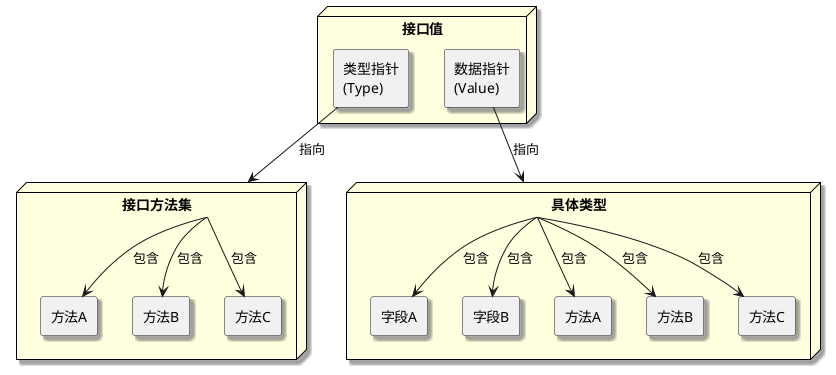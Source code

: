 @startuml
skinparam monochrome false
skinparam shadowing true
skinparam RankDir LeftToRight
skinparam node {
  BorderColor Black
  BackgroundColor LightYellow
  FontColor Black
  ShadowColor gray
  RoundCorner 20
}

node "接口值" as interfaceVal {
  rectangle "类型指针\n(Type)" as typePtr
  rectangle "数据指针\n(Value)" as dataPtr
}

node "接口方法集" as methods {
  rectangle "方法A" as methodA
  rectangle "方法B" as methodB
  rectangle "方法C" as methodC
}

node "具体类型" as concreteType {
  rectangle "字段A" as fieldA
  rectangle "字段B" as fieldB
  rectangle "方法A" as concreteMethodA
  rectangle "方法B" as concreteMethodB
  rectangle "方法C" as concreteMethodC
}

typePtr --> methods : 指向
dataPtr --> concreteType : 指向
methods --> methodA : 包含
methods --> methodB : 包含
methods --> methodC : 包含
concreteType --> fieldA : 包含
concreteType --> fieldB : 包含
concreteType --> concreteMethodA : 包含
concreteType --> concreteMethodB : 包含
concreteType --> concreteMethodC : 包含
@enduml

@startuml
skinparam monochrome false
skinparam shadowing true

participant "代码" as code
participant "接口值\n（类型指针+数据指针）" as iface
participant "接口方法集" as methodSet
participant "具体类型" as concrete

code -> iface: 调用方法
iface -> methodSet: 通过类型指针查找方法
methodSet -> methodSet: 在方法集中查找方法
methodSet -> iface: 返回找到的方法
iface -> concrete: 通过数据指针获取实际类型实例
concrete -> concrete: 在实际类型实例上执行方法
concrete -> code: 返回方法执行结果
@enduml

